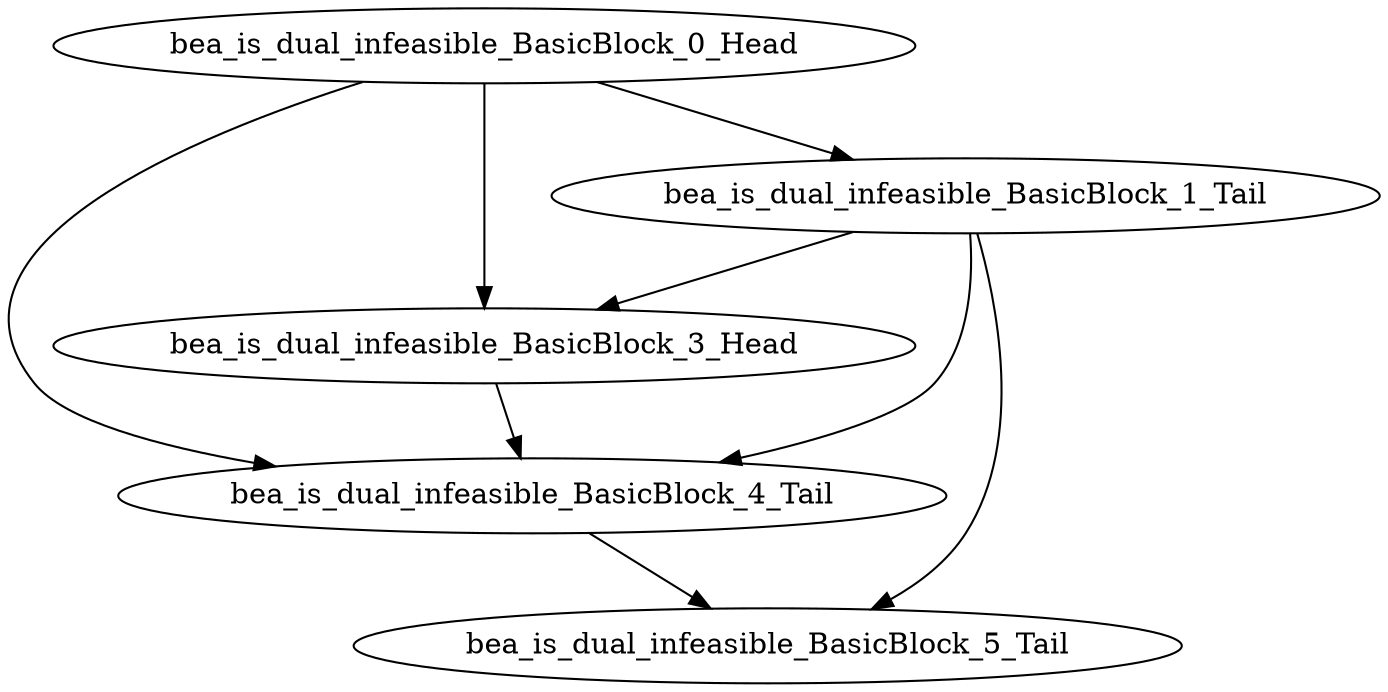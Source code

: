 digraph G {
    "bea_is_dual_infeasible_BasicBlock_3_Head" -> "bea_is_dual_infeasible_BasicBlock_4_Tail"
    "bea_is_dual_infeasible_BasicBlock_0_Head" -> "bea_is_dual_infeasible_BasicBlock_3_Head"
    "bea_is_dual_infeasible_BasicBlock_0_Head" -> "bea_is_dual_infeasible_BasicBlock_1_Tail"
    "bea_is_dual_infeasible_BasicBlock_0_Head" -> "bea_is_dual_infeasible_BasicBlock_4_Tail"
    "bea_is_dual_infeasible_BasicBlock_1_Tail" -> "bea_is_dual_infeasible_BasicBlock_3_Head"
    "bea_is_dual_infeasible_BasicBlock_1_Tail" -> "bea_is_dual_infeasible_BasicBlock_5_Tail"
    "bea_is_dual_infeasible_BasicBlock_1_Tail" -> "bea_is_dual_infeasible_BasicBlock_4_Tail"
    "bea_is_dual_infeasible_BasicBlock_4_Tail" -> "bea_is_dual_infeasible_BasicBlock_5_Tail"
}
